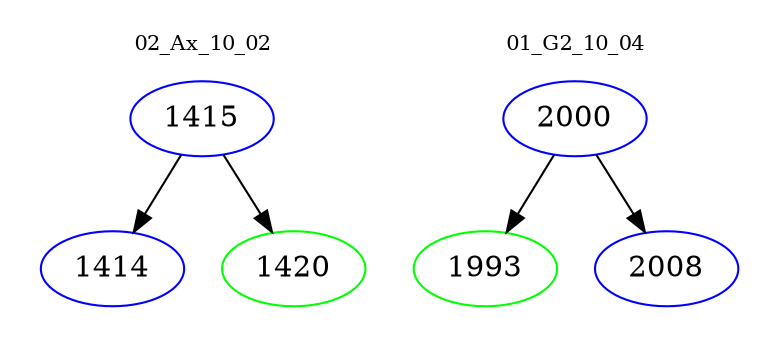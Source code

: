 digraph{
subgraph cluster_0 {
color = white
label = "02_Ax_10_02";
fontsize=10;
T0_1415 [label="1415", color="blue"]
T0_1415 -> T0_1414 [color="black"]
T0_1414 [label="1414", color="blue"]
T0_1415 -> T0_1420 [color="black"]
T0_1420 [label="1420", color="green"]
}
subgraph cluster_1 {
color = white
label = "01_G2_10_04";
fontsize=10;
T1_2000 [label="2000", color="blue"]
T1_2000 -> T1_1993 [color="black"]
T1_1993 [label="1993", color="green"]
T1_2000 -> T1_2008 [color="black"]
T1_2008 [label="2008", color="blue"]
}
}

